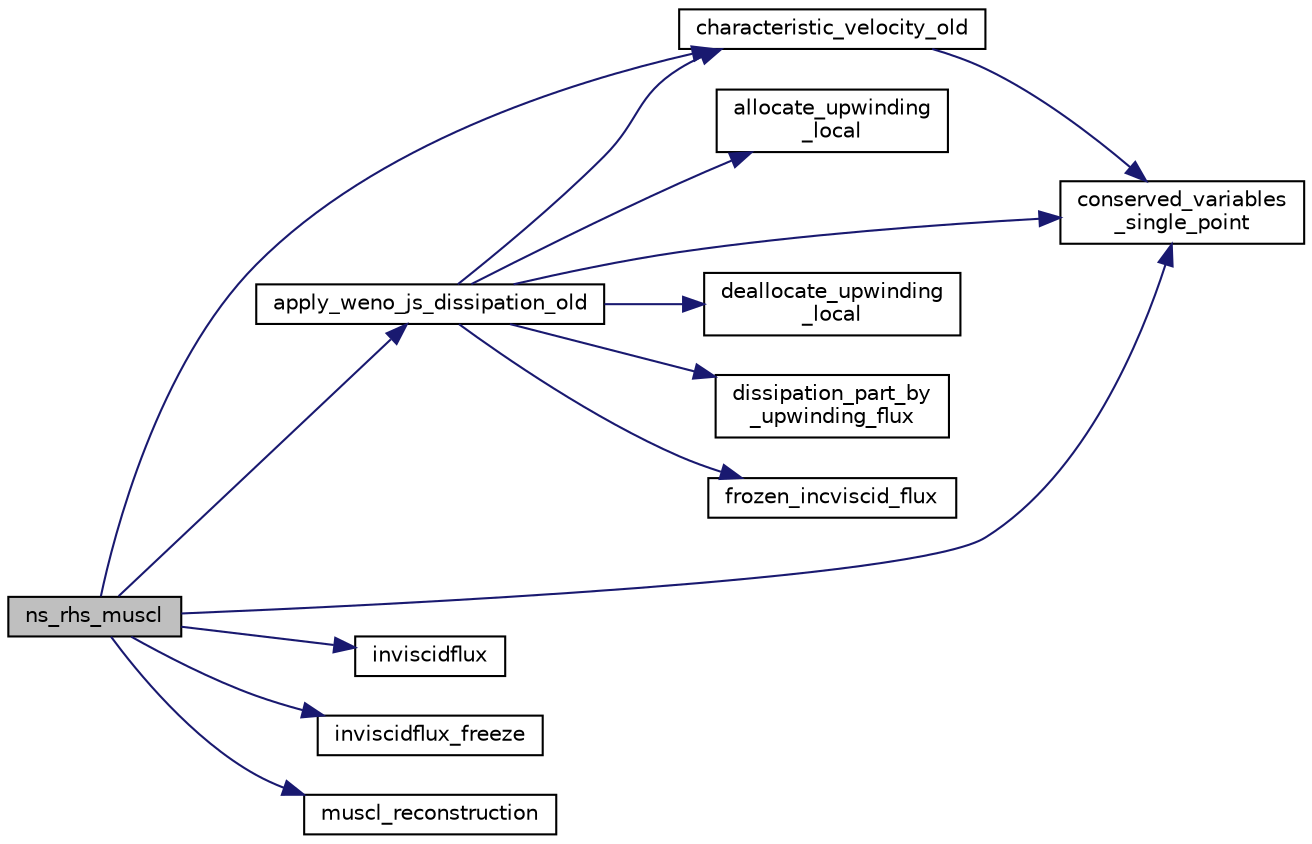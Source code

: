 digraph "ns_rhs_muscl"
{
 // INTERACTIVE_SVG=YES
  bgcolor="transparent";
  edge [fontname="Helvetica",fontsize="10",labelfontname="Helvetica",labelfontsize="10"];
  node [fontname="Helvetica",fontsize="10",shape=record];
  rankdir="LR";
  Node96 [label="ns_rhs_muscl",height=0.2,width=0.4,color="black", fillcolor="grey75", style="filled", fontcolor="black"];
  Node96 -> Node97 [color="midnightblue",fontsize="10",style="solid",fontname="Helvetica"];
  Node97 [label="apply_weno_js_dissipation_old",height=0.2,width=0.4,color="black",URL="$namespacenavierstokesrhsweno.html#abbc2f98a7ca22919d8a11d92a72b67e3"];
  Node97 -> Node98 [color="midnightblue",fontsize="10",style="solid",fontname="Helvetica"];
  Node98 [label="allocate_upwinding\l_local",height=0.2,width=0.4,color="black",URL="$namespacenavierstokesrhsweno.html#abe3d17704e23fdee041cbc4a7c58d78b"];
  Node97 -> Node99 [color="midnightblue",fontsize="10",style="solid",fontname="Helvetica"];
  Node99 [label="characteristic_velocity_old",height=0.2,width=0.4,color="black",URL="$namespacenavierstokesrhsweno.html#a218ed3a33c33cf47975e22571e34c3c3"];
  Node99 -> Node100 [color="midnightblue",fontsize="10",style="solid",fontname="Helvetica"];
  Node100 [label="conserved_variables\l_single_point",height=0.2,width=0.4,color="black",URL="$namespacenavierstokesrhsweno.html#a915a5f75335f503106a55b3359b23e4f"];
  Node97 -> Node100 [color="midnightblue",fontsize="10",style="solid",fontname="Helvetica"];
  Node97 -> Node101 [color="midnightblue",fontsize="10",style="solid",fontname="Helvetica"];
  Node101 [label="deallocate_upwinding\l_local",height=0.2,width=0.4,color="black",URL="$namespacenavierstokesrhsweno.html#af0672aeaf819970b43963e86448c91ad"];
  Node97 -> Node102 [color="midnightblue",fontsize="10",style="solid",fontname="Helvetica"];
  Node102 [label="dissipation_part_by\l_upwinding_flux",height=0.2,width=0.4,color="black",URL="$namespacenavierstokesrhsweno.html#a5a6e0cc7f0cfcab7d3db0700b7eda393"];
  Node97 -> Node103 [color="midnightblue",fontsize="10",style="solid",fontname="Helvetica"];
  Node103 [label="frozen_incviscid_flux",height=0.2,width=0.4,color="black",URL="$namespacenavierstokesrhsweno.html#ae41d80693f0933b732f601a4c4b52697"];
  Node96 -> Node99 [color="midnightblue",fontsize="10",style="solid",fontname="Helvetica"];
  Node96 -> Node100 [color="midnightblue",fontsize="10",style="solid",fontname="Helvetica"];
  Node96 -> Node104 [color="midnightblue",fontsize="10",style="solid",fontname="Helvetica"];
  Node104 [label="inviscidflux",height=0.2,width=0.4,color="black",URL="$namespacenavierstokesrhsweno.html#a31b872df779e6dca9565827209290ac4"];
  Node96 -> Node105 [color="midnightblue",fontsize="10",style="solid",fontname="Helvetica"];
  Node105 [label="inviscidflux_freeze",height=0.2,width=0.4,color="black",URL="$namespacenavierstokesrhsweno.html#a55d470cff0a999fd7c1394776ce8153a"];
  Node96 -> Node106 [color="midnightblue",fontsize="10",style="solid",fontname="Helvetica"];
  Node106 [label="muscl_reconstruction",height=0.2,width=0.4,color="black",URL="$namespacenavierstokesrhsweno.html#adc0cae81dfd0f35fb63adedfe8e322ea"];
}
